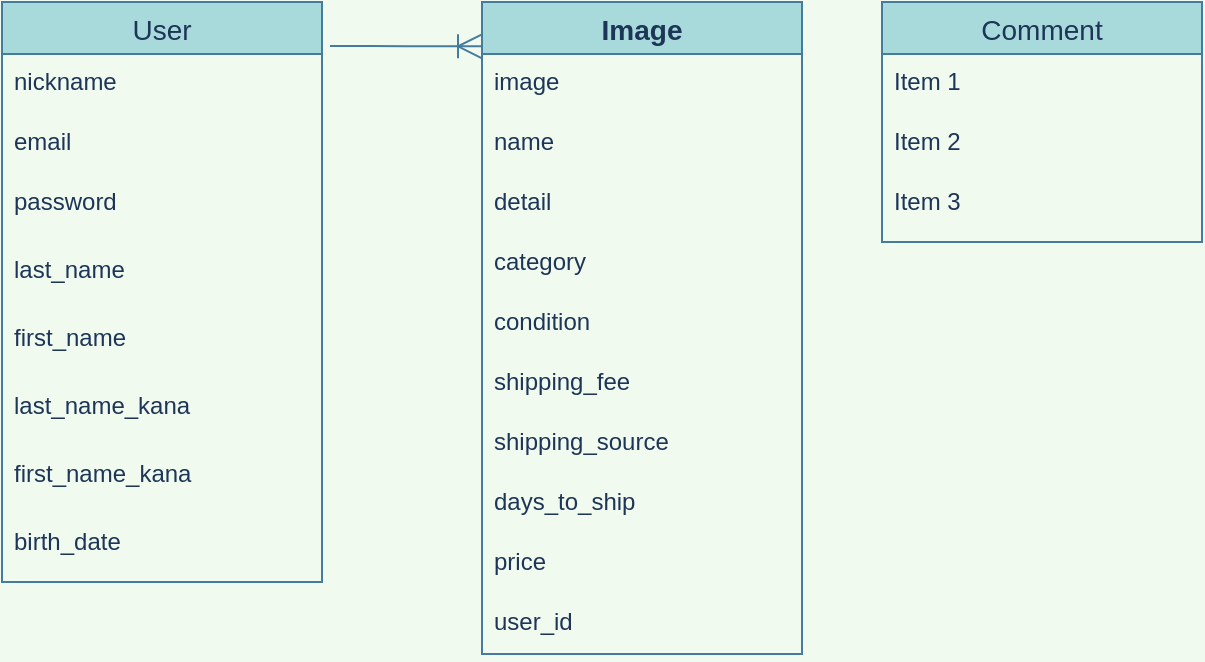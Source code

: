 <mxfile version="13.10.0" type="embed">
    <diagram id="RFTpubZ0KZwKkQl_uFtF" name="ページ1">
        <mxGraphModel dx="490" dy="522" grid="1" gridSize="10" guides="1" tooltips="1" connect="1" arrows="1" fold="1" page="1" pageScale="1" pageWidth="850" pageHeight="1100" background="#F1FAEE" math="0" shadow="0">
            <root>
                <mxCell id="0"/>
                <mxCell id="1" parent="0"/>
                <mxCell id="55" value="User" style="swimlane;fontStyle=0;childLayout=stackLayout;horizontal=1;startSize=26;horizontalStack=0;resizeParent=1;resizeParentMax=0;resizeLast=0;collapsible=1;marginBottom=0;align=center;fontSize=14;fillColor=#A8DADC;strokeColor=#457B9D;fontColor=#1D3557;" parent="1" vertex="1">
                    <mxGeometry x="40" y="280" width="160" height="290" as="geometry"/>
                </mxCell>
                <mxCell id="56" value="nickname" style="text;strokeColor=none;fillColor=none;spacingLeft=4;spacingRight=4;overflow=hidden;rotatable=0;points=[[0,0.5],[1,0.5]];portConstraint=eastwest;fontSize=12;fontColor=#1D3557;" parent="55" vertex="1">
                    <mxGeometry y="26" width="160" height="30" as="geometry"/>
                </mxCell>
                <mxCell id="57" value="email" style="text;strokeColor=none;fillColor=none;spacingLeft=4;spacingRight=4;overflow=hidden;rotatable=0;points=[[0,0.5],[1,0.5]];portConstraint=eastwest;fontSize=12;align=left;fontColor=#1D3557;" parent="55" vertex="1">
                    <mxGeometry y="56" width="160" height="30" as="geometry"/>
                </mxCell>
                <mxCell id="58" value="password" style="text;strokeColor=none;fillColor=none;spacingLeft=4;spacingRight=4;overflow=hidden;rotatable=0;points=[[0,0.5],[1,0.5]];portConstraint=eastwest;fontSize=12;fontColor=#1D3557;" parent="55" vertex="1">
                    <mxGeometry y="86" width="160" height="34" as="geometry"/>
                </mxCell>
                <mxCell id="73" value="last_name" style="text;strokeColor=none;fillColor=none;spacingLeft=4;spacingRight=4;overflow=hidden;rotatable=0;points=[[0,0.5],[1,0.5]];portConstraint=eastwest;fontSize=12;fontColor=#1D3557;" parent="55" vertex="1">
                    <mxGeometry y="120" width="160" height="34" as="geometry"/>
                </mxCell>
                <mxCell id="76" value="first_name" style="text;strokeColor=none;fillColor=none;spacingLeft=4;spacingRight=4;overflow=hidden;rotatable=0;points=[[0,0.5],[1,0.5]];portConstraint=eastwest;fontSize=12;fontColor=#1D3557;" parent="55" vertex="1">
                    <mxGeometry y="154" width="160" height="34" as="geometry"/>
                </mxCell>
                <mxCell id="77" value="last_name_kana" style="text;strokeColor=none;fillColor=none;spacingLeft=4;spacingRight=4;overflow=hidden;rotatable=0;points=[[0,0.5],[1,0.5]];portConstraint=eastwest;fontSize=12;fontColor=#1D3557;" parent="55" vertex="1">
                    <mxGeometry y="188" width="160" height="34" as="geometry"/>
                </mxCell>
                <mxCell id="91" value="first_name_kana" style="text;strokeColor=none;fillColor=none;spacingLeft=4;spacingRight=4;overflow=hidden;rotatable=0;points=[[0,0.5],[1,0.5]];portConstraint=eastwest;fontSize=12;fontColor=#1D3557;" parent="55" vertex="1">
                    <mxGeometry y="222" width="160" height="34" as="geometry"/>
                </mxCell>
                <mxCell id="78" value="birth_date" style="text;strokeColor=none;fillColor=none;spacingLeft=4;spacingRight=4;overflow=hidden;rotatable=0;points=[[0,0.5],[1,0.5]];portConstraint=eastwest;fontSize=12;fontColor=#1D3557;" parent="55" vertex="1">
                    <mxGeometry y="256" width="160" height="34" as="geometry"/>
                </mxCell>
                <mxCell id="59" value="Image" style="swimlane;fontStyle=1;childLayout=stackLayout;horizontal=1;startSize=26;horizontalStack=0;resizeParent=1;resizeParentMax=0;resizeLast=0;collapsible=1;marginBottom=0;align=center;fontSize=14;fillColor=#A8DADC;strokeColor=#457B9D;fontColor=#1D3557;" parent="1" vertex="1">
                    <mxGeometry x="280" y="280" width="160" height="326" as="geometry"/>
                </mxCell>
                <mxCell id="60" value="image" style="text;strokeColor=none;fillColor=none;spacingLeft=4;spacingRight=4;overflow=hidden;rotatable=0;points=[[0,0.5],[1,0.5]];portConstraint=eastwest;fontSize=12;fontColor=#1D3557;" parent="59" vertex="1">
                    <mxGeometry y="26" width="160" height="30" as="geometry"/>
                </mxCell>
                <mxCell id="61" value="name" style="text;strokeColor=none;fillColor=none;spacingLeft=4;spacingRight=4;overflow=hidden;rotatable=0;points=[[0,0.5],[1,0.5]];portConstraint=eastwest;fontSize=12;fontColor=#1D3557;" parent="59" vertex="1">
                    <mxGeometry y="56" width="160" height="30" as="geometry"/>
                </mxCell>
                <mxCell id="79" value="detail" style="text;strokeColor=none;fillColor=none;spacingLeft=4;spacingRight=4;overflow=hidden;rotatable=0;points=[[0,0.5],[1,0.5]];portConstraint=eastwest;fontSize=12;fontColor=#1D3557;" parent="59" vertex="1">
                    <mxGeometry y="86" width="160" height="30" as="geometry"/>
                </mxCell>
                <mxCell id="81" value="category" style="text;strokeColor=none;fillColor=none;spacingLeft=4;spacingRight=4;overflow=hidden;rotatable=0;points=[[0,0.5],[1,0.5]];portConstraint=eastwest;fontSize=12;fontColor=#1D3557;" parent="59" vertex="1">
                    <mxGeometry y="116" width="160" height="30" as="geometry"/>
                </mxCell>
                <mxCell id="82" value="condition" style="text;strokeColor=none;fillColor=none;spacingLeft=4;spacingRight=4;overflow=hidden;rotatable=0;points=[[0,0.5],[1,0.5]];portConstraint=eastwest;fontSize=12;fontColor=#1D3557;" parent="59" vertex="1">
                    <mxGeometry y="146" width="160" height="30" as="geometry"/>
                </mxCell>
                <mxCell id="83" value="shipping_fee" style="text;strokeColor=none;fillColor=none;spacingLeft=4;spacingRight=4;overflow=hidden;rotatable=0;points=[[0,0.5],[1,0.5]];portConstraint=eastwest;fontSize=12;fontColor=#1D3557;" parent="59" vertex="1">
                    <mxGeometry y="176" width="160" height="30" as="geometry"/>
                </mxCell>
                <mxCell id="84" value="shipping_source" style="text;strokeColor=none;fillColor=none;spacingLeft=4;spacingRight=4;overflow=hidden;rotatable=0;points=[[0,0.5],[1,0.5]];portConstraint=eastwest;fontSize=12;fontColor=#1D3557;" parent="59" vertex="1">
                    <mxGeometry y="206" width="160" height="30" as="geometry"/>
                </mxCell>
                <mxCell id="85" value="days_to_ship" style="text;strokeColor=none;fillColor=none;spacingLeft=4;spacingRight=4;overflow=hidden;rotatable=0;points=[[0,0.5],[1,0.5]];portConstraint=eastwest;fontSize=12;fontColor=#1D3557;" parent="59" vertex="1">
                    <mxGeometry y="236" width="160" height="30" as="geometry"/>
                </mxCell>
                <mxCell id="86" value="price" style="text;strokeColor=none;fillColor=none;spacingLeft=4;spacingRight=4;overflow=hidden;rotatable=0;points=[[0,0.5],[1,0.5]];portConstraint=eastwest;fontSize=12;fontColor=#1D3557;" parent="59" vertex="1">
                    <mxGeometry y="266" width="160" height="30" as="geometry"/>
                </mxCell>
                <mxCell id="89" value="user_id" style="text;strokeColor=none;fillColor=none;spacingLeft=4;spacingRight=4;overflow=hidden;rotatable=0;points=[[0,0.5],[1,0.5]];portConstraint=eastwest;fontSize=12;fontColor=#1D3557;" parent="59" vertex="1">
                    <mxGeometry y="296" width="160" height="30" as="geometry"/>
                </mxCell>
                <mxCell id="63" value="Comment" style="swimlane;fontStyle=0;childLayout=stackLayout;horizontal=1;startSize=26;horizontalStack=0;resizeParent=1;resizeParentMax=0;resizeLast=0;collapsible=1;marginBottom=0;align=center;fontSize=14;fillColor=#A8DADC;strokeColor=#457B9D;fontColor=#1D3557;" parent="1" vertex="1">
                    <mxGeometry x="480" y="280" width="160" height="120" as="geometry"/>
                </mxCell>
                <mxCell id="64" value="Item 1" style="text;strokeColor=none;fillColor=none;spacingLeft=4;spacingRight=4;overflow=hidden;rotatable=0;points=[[0,0.5],[1,0.5]];portConstraint=eastwest;fontSize=12;fontColor=#1D3557;" parent="63" vertex="1">
                    <mxGeometry y="26" width="160" height="30" as="geometry"/>
                </mxCell>
                <mxCell id="65" value="Item 2" style="text;strokeColor=none;fillColor=none;spacingLeft=4;spacingRight=4;overflow=hidden;rotatable=0;points=[[0,0.5],[1,0.5]];portConstraint=eastwest;fontSize=12;fontColor=#1D3557;" parent="63" vertex="1">
                    <mxGeometry y="56" width="160" height="30" as="geometry"/>
                </mxCell>
                <mxCell id="66" value="Item 3" style="text;strokeColor=none;fillColor=none;spacingLeft=4;spacingRight=4;overflow=hidden;rotatable=0;points=[[0,0.5],[1,0.5]];portConstraint=eastwest;fontSize=12;fontColor=#1D3557;" parent="63" vertex="1">
                    <mxGeometry y="86" width="160" height="34" as="geometry"/>
                </mxCell>
                <mxCell id="88" value="" style="edgeStyle=entityRelationEdgeStyle;fontSize=12;html=1;endArrow=ERoneToMany;jumpSize=8;startSize=10;endSize=10;entryX=0;entryY=0.068;entryDx=0;entryDy=0;entryPerimeter=0;labelBackgroundColor=#F1FAEE;strokeColor=#457B9D;fontColor=#1D3557;" parent="1" target="59" edge="1">
                    <mxGeometry width="100" height="100" relative="1" as="geometry">
                        <mxPoint x="204" y="302" as="sourcePoint"/>
                        <mxPoint x="240" y="440" as="targetPoint"/>
                    </mxGeometry>
                </mxCell>
            </root>
        </mxGraphModel>
    </diagram>
</mxfile>